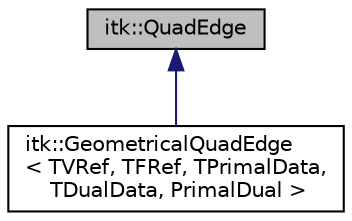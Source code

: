 digraph "itk::QuadEdge"
{
 // LATEX_PDF_SIZE
  edge [fontname="Helvetica",fontsize="10",labelfontname="Helvetica",labelfontsize="10"];
  node [fontname="Helvetica",fontsize="10",shape=record];
  Node1 [label="itk::QuadEdge",height=0.2,width=0.4,color="black", fillcolor="grey75", style="filled", fontcolor="black",tooltip="Base class for the implementation of a quad-edge data structure as proposed in \"Guibas and Stolfi 198..."];
  Node1 -> Node2 [dir="back",color="midnightblue",fontsize="10",style="solid",fontname="Helvetica"];
  Node2 [label="itk::GeometricalQuadEdge\l\< TVRef, TFRef, TPrimalData,\l TDualData, PrimalDual \>",height=0.2,width=0.4,color="black", fillcolor="white", style="filled",URL="$classitk_1_1GeometricalQuadEdge.html",tooltip="This class extends the QuadEdge by adding a reference to the Origin."];
}
